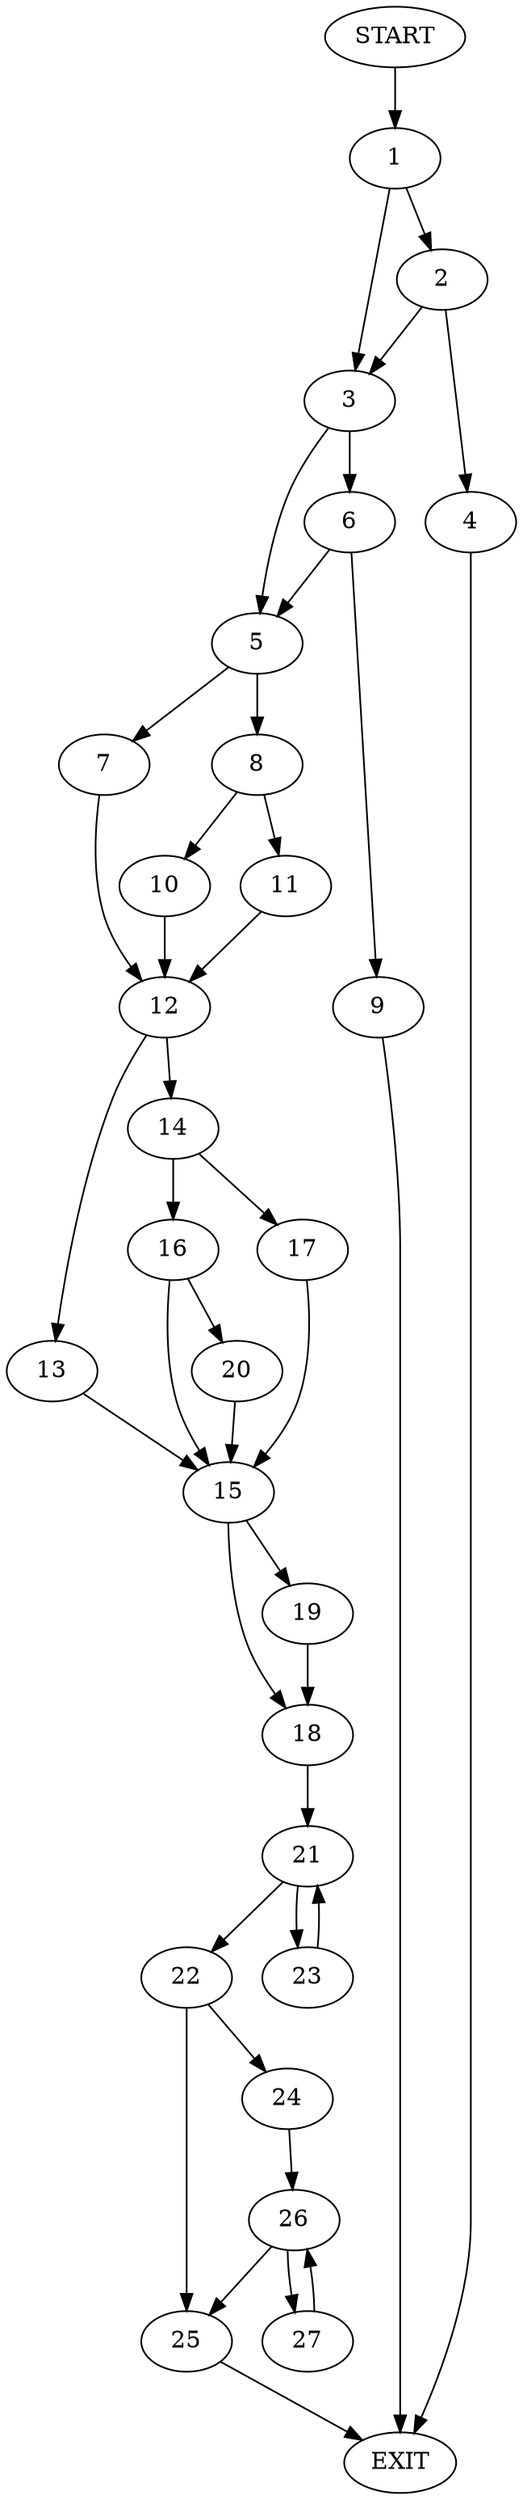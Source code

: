 digraph {
0 [label="START"]
28 [label="EXIT"]
0 -> 1
1 -> 2
1 -> 3
2 -> 3
2 -> 4
3 -> 5
3 -> 6
4 -> 28
5 -> 7
5 -> 8
6 -> 5
6 -> 9
9 -> 28
8 -> 10
8 -> 11
7 -> 12
12 -> 13
12 -> 14
11 -> 12
10 -> 12
13 -> 15
14 -> 16
14 -> 17
15 -> 18
15 -> 19
16 -> 20
16 -> 15
17 -> 15
20 -> 15
18 -> 21
19 -> 18
21 -> 22
21 -> 23
23 -> 21
22 -> 24
22 -> 25
24 -> 26
25 -> 28
26 -> 25
26 -> 27
27 -> 26
}
